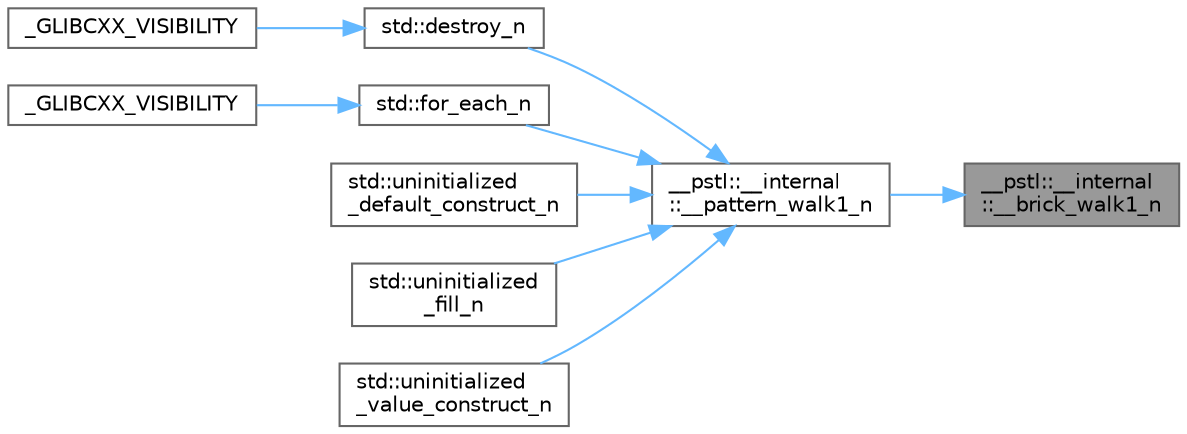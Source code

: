 digraph "__pstl::__internal::__brick_walk1_n"
{
 // LATEX_PDF_SIZE
  bgcolor="transparent";
  edge [fontname=Helvetica,fontsize=10,labelfontname=Helvetica,labelfontsize=10];
  node [fontname=Helvetica,fontsize=10,shape=box,height=0.2,width=0.4];
  rankdir="RL";
  Node1 [id="Node000001",label="__pstl::__internal\l::__brick_walk1_n",height=0.2,width=0.4,color="gray40", fillcolor="grey60", style="filled", fontcolor="black",tooltip=" "];
  Node1 -> Node2 [id="edge9_Node000001_Node000002",dir="back",color="steelblue1",style="solid",tooltip=" "];
  Node2 [id="Node000002",label="__pstl::__internal\l::__pattern_walk1_n",height=0.2,width=0.4,color="grey40", fillcolor="white", style="filled",URL="$namespace____pstl_1_1____internal.html#a11dfb059348e8a4ad07857209d99bc87",tooltip=" "];
  Node2 -> Node3 [id="edge10_Node000002_Node000003",dir="back",color="steelblue1",style="solid",tooltip=" "];
  Node3 [id="Node000003",label="std::destroy_n",height=0.2,width=0.4,color="grey40", fillcolor="white", style="filled",URL="$namespacestd.html#a8f834ac1395ecb3ee484e6dcdbd8998c",tooltip=" "];
  Node3 -> Node4 [id="edge11_Node000003_Node000004",dir="back",color="steelblue1",style="solid",tooltip=" "];
  Node4 [id="Node000004",label="_GLIBCXX_VISIBILITY",height=0.2,width=0.4,color="grey40", fillcolor="white", style="filled",URL="$_classes_2lib_2include_2c_09_09_2bits_2stl__construct_8h.html#a544d74b2d5d0dd2197f5fd6f02691de0",tooltip=" "];
  Node2 -> Node5 [id="edge12_Node000002_Node000005",dir="back",color="steelblue1",style="solid",tooltip=" "];
  Node5 [id="Node000005",label="std::for_each_n",height=0.2,width=0.4,color="grey40", fillcolor="white", style="filled",URL="$namespacestd.html#a5bd8d5cb6d63d354aff5188eb885e8b2",tooltip=" "];
  Node5 -> Node6 [id="edge13_Node000005_Node000006",dir="back",color="steelblue1",style="solid",tooltip=" "];
  Node6 [id="Node000006",label="_GLIBCXX_VISIBILITY",height=0.2,width=0.4,color="grey40", fillcolor="white", style="filled",URL="$group__sorting__algorithms.html#ga544d74b2d5d0dd2197f5fd6f02691de0",tooltip=" "];
  Node2 -> Node7 [id="edge14_Node000002_Node000007",dir="back",color="steelblue1",style="solid",tooltip=" "];
  Node7 [id="Node000007",label="std::uninitialized\l_default_construct_n",height=0.2,width=0.4,color="grey40", fillcolor="white", style="filled",URL="$namespacestd.html#acf95338aa12ecf2e9d44b3195412bfac",tooltip=" "];
  Node2 -> Node8 [id="edge15_Node000002_Node000008",dir="back",color="steelblue1",style="solid",tooltip=" "];
  Node8 [id="Node000008",label="std::uninitialized\l_fill_n",height=0.2,width=0.4,color="grey40", fillcolor="white", style="filled",URL="$namespacestd.html#a53c0988739169fa73adec7bc92953ee2",tooltip=" "];
  Node2 -> Node9 [id="edge16_Node000002_Node000009",dir="back",color="steelblue1",style="solid",tooltip=" "];
  Node9 [id="Node000009",label="std::uninitialized\l_value_construct_n",height=0.2,width=0.4,color="grey40", fillcolor="white", style="filled",URL="$namespacestd.html#ab737a726156b3474897e2283525b46aa",tooltip=" "];
}
